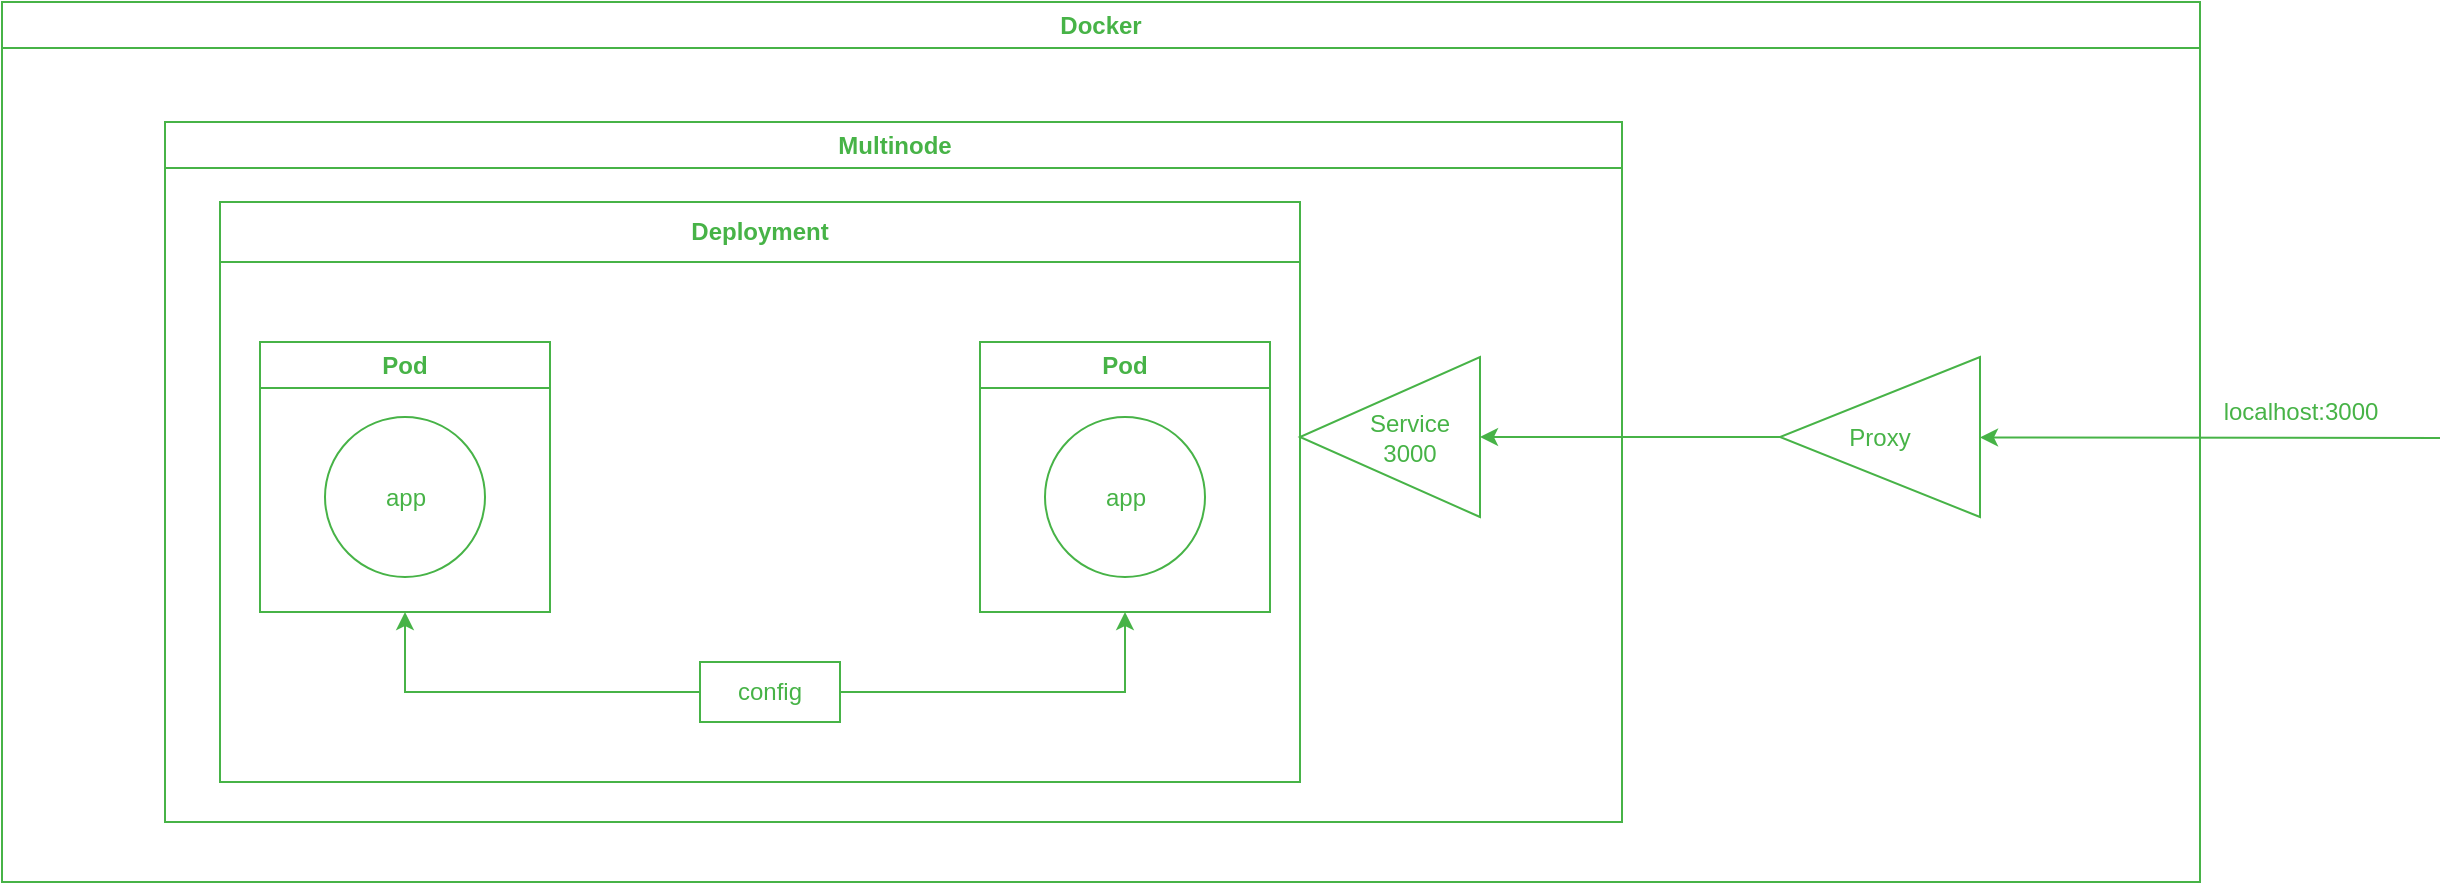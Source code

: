 <mxfile version="22.1.3" type="device">
  <diagram name="Page-1" id="F3PHxVKM1yOQ9DfEnaqc">
    <mxGraphModel dx="3420" dy="1438" grid="1" gridSize="10" guides="1" tooltips="1" connect="1" arrows="1" fold="1" page="1" pageScale="1" pageWidth="827" pageHeight="1169" background="none" math="0" shadow="0">
      <root>
        <mxCell id="0" />
        <mxCell id="1" parent="0" />
        <mxCell id="1IW16SQAIGbm7M17Fada-5" value="&lt;font color=&quot;#47b347&quot;&gt;Docker&lt;/font&gt;" style="swimlane;whiteSpace=wrap;html=1;fontColor=#66FF66;strokeColor=#47B347;labelBackgroundColor=none;fillColor=none;" parent="1" vertex="1">
          <mxGeometry x="-99" y="160" width="1099" height="440" as="geometry" />
        </mxCell>
        <mxCell id="1IW16SQAIGbm7M17Fada-2" value="&lt;font color=&quot;#47b347&quot;&gt;&amp;nbsp; &amp;nbsp; &amp;nbsp; Service&lt;br&gt;&amp;nbsp; &amp;nbsp; &amp;nbsp; 3000&lt;br&gt;&lt;/font&gt;" style="triangle;whiteSpace=wrap;html=1;rotation=0;direction=west;fontColor=#66FF66;strokeColor=#47B347;labelBackgroundColor=none;fillColor=none;" parent="1IW16SQAIGbm7M17Fada-5" vertex="1">
          <mxGeometry x="649" y="177.5" width="90" height="80" as="geometry" />
        </mxCell>
        <mxCell id="1IW16SQAIGbm7M17Fada-4" value="&lt;font color=&quot;#47b347&quot;&gt;Multinode&lt;br&gt;&lt;/font&gt;" style="swimlane;whiteSpace=wrap;html=1;fontColor=#66FF66;strokeColor=#47B347;labelBackgroundColor=none;fillColor=none;" parent="1IW16SQAIGbm7M17Fada-5" vertex="1">
          <mxGeometry x="81.5" y="60" width="728.5" height="350" as="geometry" />
        </mxCell>
        <mxCell id="RgUsFBboZ1PsnpottQdm-1" value="&lt;font color=&quot;#47b347&quot;&gt;Proxy&lt;br&gt;&lt;/font&gt;" style="triangle;whiteSpace=wrap;html=1;rotation=0;direction=west;fontColor=#66FF66;strokeColor=#47B347;labelBackgroundColor=none;fillColor=none;" parent="1IW16SQAIGbm7M17Fada-5" vertex="1">
          <mxGeometry x="889" y="177.5" width="100" height="80" as="geometry" />
        </mxCell>
        <mxCell id="1IW16SQAIGbm7M17Fada-8" value="" style="endArrow=classic;html=1;rounded=0;entryX=0;entryY=0.5;entryDx=0;entryDy=0;fontColor=#66FF66;strokeColor=#47B347;labelBackgroundColor=none;exitX=1;exitY=0.5;exitDx=0;exitDy=0;" parent="1IW16SQAIGbm7M17Fada-5" source="RgUsFBboZ1PsnpottQdm-1" target="1IW16SQAIGbm7M17Fada-2" edge="1">
          <mxGeometry width="50" height="50" relative="1" as="geometry">
            <mxPoint x="849" y="160" as="sourcePoint" />
            <mxPoint x="-131" y="-165" as="targetPoint" />
          </mxGeometry>
        </mxCell>
        <mxCell id="nWGFYipzO0famYZCPNDL-2" value="" style="endArrow=classic;html=1;rounded=0;entryX=0;entryY=0.5;entryDx=0;entryDy=0;fontColor=#66FF66;strokeColor=#47B347;labelBackgroundColor=none;" edge="1" parent="1IW16SQAIGbm7M17Fada-5">
          <mxGeometry width="50" height="50" relative="1" as="geometry">
            <mxPoint x="1219" y="218" as="sourcePoint" />
            <mxPoint x="989" y="217.75" as="targetPoint" />
          </mxGeometry>
        </mxCell>
        <mxCell id="fz3nPnazKkWcJA0CuhD2-11" value="&lt;font color=&quot;#47b347&quot;&gt;Deployment&lt;br&gt;&lt;/font&gt;" style="swimlane;whiteSpace=wrap;html=1;fontColor=#66FF66;strokeColor=#47B347;labelBackgroundColor=none;fillColor=none;startSize=30;" parent="1" vertex="1">
          <mxGeometry x="10" y="260" width="540" height="290" as="geometry" />
        </mxCell>
        <mxCell id="1IW16SQAIGbm7M17Fada-6" value="&lt;font color=&quot;#47b347&quot;&gt;Pod&lt;/font&gt;" style="swimlane;whiteSpace=wrap;html=1;fontColor=#66FF66;strokeColor=#47B347;labelBackgroundColor=none;fillColor=none;" parent="fz3nPnazKkWcJA0CuhD2-11" vertex="1">
          <mxGeometry x="20" y="70" width="145" height="135" as="geometry">
            <mxRectangle x="20" y="50" width="60" height="30" as="alternateBounds" />
          </mxGeometry>
        </mxCell>
        <mxCell id="1IW16SQAIGbm7M17Fada-7" value="&lt;font color=&quot;#47b347&quot;&gt;app&lt;/font&gt;" style="ellipse;whiteSpace=wrap;html=1;aspect=fixed;fontColor=#66FF66;strokeColor=#47B347;labelBackgroundColor=none;fillColor=none;" parent="1IW16SQAIGbm7M17Fada-6" vertex="1">
          <mxGeometry x="32.5" y="37.5" width="80" height="80" as="geometry" />
        </mxCell>
        <mxCell id="fz3nPnazKkWcJA0CuhD2-3" value="&lt;font color=&quot;#47b347&quot;&gt;Pod&lt;/font&gt;" style="swimlane;whiteSpace=wrap;html=1;fontColor=#66FF66;strokeColor=#47B347;labelBackgroundColor=none;fillColor=none;" parent="fz3nPnazKkWcJA0CuhD2-11" vertex="1">
          <mxGeometry x="380" y="70" width="145" height="135" as="geometry" />
        </mxCell>
        <mxCell id="fz3nPnazKkWcJA0CuhD2-4" value="&lt;font color=&quot;#47b347&quot;&gt;app&lt;/font&gt;" style="ellipse;whiteSpace=wrap;html=1;aspect=fixed;fontColor=#66FF66;strokeColor=#47B347;labelBackgroundColor=none;fillColor=none;" parent="fz3nPnazKkWcJA0CuhD2-3" vertex="1">
          <mxGeometry x="32.5" y="37.5" width="80" height="80" as="geometry" />
        </mxCell>
        <mxCell id="RgUsFBboZ1PsnpottQdm-7" style="edgeStyle=orthogonalEdgeStyle;rounded=0;orthogonalLoop=1;jettySize=auto;html=1;entryX=0.5;entryY=1;entryDx=0;entryDy=0;exitX=1;exitY=0.5;exitDx=0;exitDy=0;strokeColor=#47B347;" parent="fz3nPnazKkWcJA0CuhD2-11" source="RgUsFBboZ1PsnpottQdm-5" target="fz3nPnazKkWcJA0CuhD2-3" edge="1">
          <mxGeometry relative="1" as="geometry" />
        </mxCell>
        <mxCell id="RgUsFBboZ1PsnpottQdm-5" value="config" style="rounded=0;whiteSpace=wrap;html=1;strokeColor=#47B347;fontColor=#47B347;fillColor=none;" parent="fz3nPnazKkWcJA0CuhD2-11" vertex="1">
          <mxGeometry x="240" y="230" width="70" height="30" as="geometry" />
        </mxCell>
        <mxCell id="RgUsFBboZ1PsnpottQdm-8" style="edgeStyle=orthogonalEdgeStyle;rounded=0;orthogonalLoop=1;jettySize=auto;html=1;entryX=0.5;entryY=1;entryDx=0;entryDy=0;exitX=0;exitY=0.5;exitDx=0;exitDy=0;strokeColor=#47B347;" parent="fz3nPnazKkWcJA0CuhD2-11" source="RgUsFBboZ1PsnpottQdm-5" target="1IW16SQAIGbm7M17Fada-6" edge="1">
          <mxGeometry relative="1" as="geometry">
            <mxPoint x="280" y="235" as="sourcePoint" />
            <mxPoint x="343" y="195" as="targetPoint" />
          </mxGeometry>
        </mxCell>
        <mxCell id="nWGFYipzO0famYZCPNDL-3" value="localhost:3000" style="text;html=1;align=center;verticalAlign=middle;resizable=0;points=[];autosize=1;strokeColor=none;fillColor=none;fontColor=#47B347;" vertex="1" parent="1">
          <mxGeometry x="1000" y="350" width="100" height="30" as="geometry" />
        </mxCell>
      </root>
    </mxGraphModel>
  </diagram>
</mxfile>
